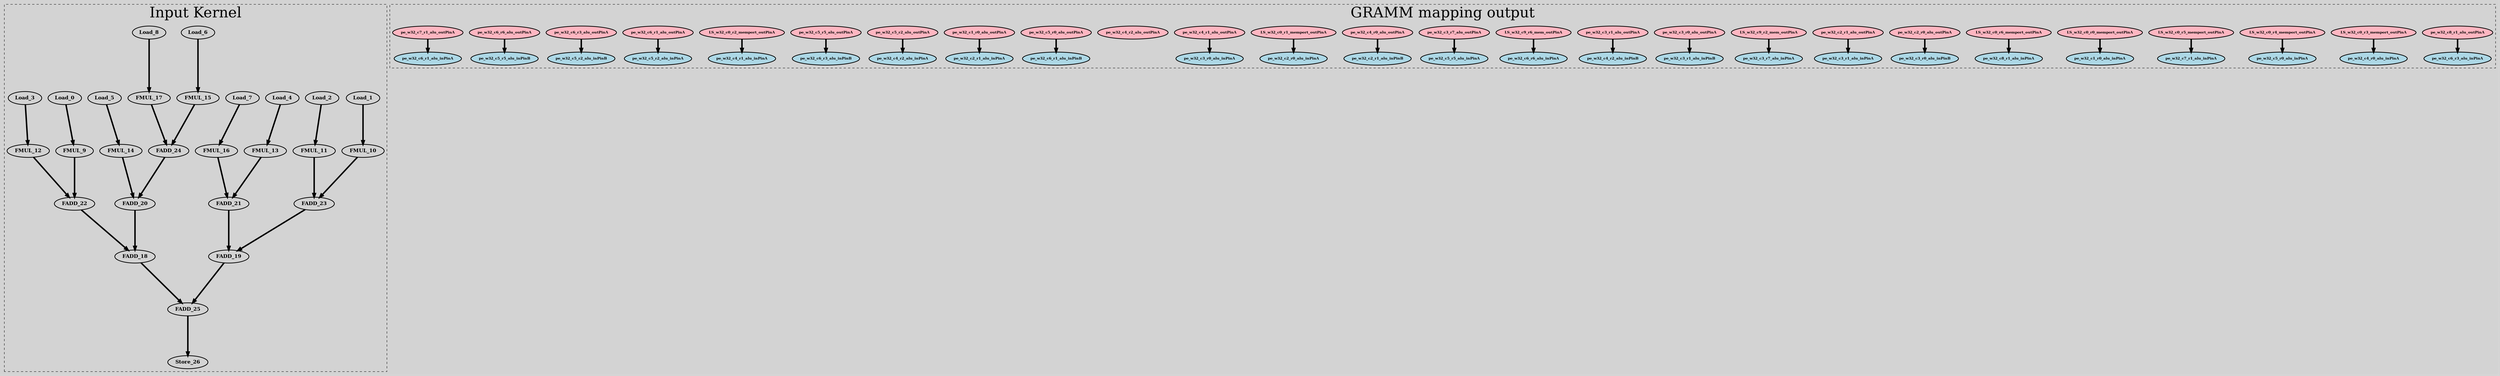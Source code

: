 digraph {
graph [bgcolor=lightgray];
 node [style=filled, fontname="times-bold", penwidth=2];
 edge [penwidth=4]; 
 splines=true; rankdir=TB;
subgraph cluster_1 {
 label = "Input Kernel"; fontsize = 40; style=dashed; 
 edge [minlen=3]
FADD_18;
FADD_19;
FADD_20;
FADD_21;
FADD_22;
FADD_23;
FADD_24;
FADD_25;
FMUL_10;
FMUL_11;
FMUL_12;
FMUL_13;
FMUL_14;
FMUL_15;
FMUL_16;
FMUL_17;
FMUL_9;
Load_0;
Load_1;
Load_2;
Load_3;
Load_4;
Load_5;
Load_6;
Load_7;
Load_8;
Store_26;
  Load_0 -> FMUL_9;
  Load_1 -> FMUL_10;
  Load_2 -> FMUL_11;
  Load_3 -> FMUL_12;
  Load_4 -> FMUL_13;
  Load_5 -> FMUL_14;
  Load_6 -> FMUL_15;
  Load_7 -> FMUL_16;
  Load_8 -> FMUL_17;
  FMUL_9 -> FADD_22;
  FMUL_10 -> FADD_23;
  FMUL_11 -> FADD_23;
  FMUL_12 -> FADD_22;
  FMUL_13 -> FADD_21;
  FMUL_14 -> FADD_20;
  FMUL_15 -> FADD_24;
  FMUL_16 -> FADD_21;
  FMUL_17 -> FADD_24;
  FADD_25 -> Store_26;
  FADD_24 -> FADD_20;
  FADD_23 -> FADD_19;
  FADD_22 -> FADD_18;
  FADD_21 -> FADD_19;
  FADD_20 -> FADD_18;
  FADD_19 -> FADD_25;
  FADD_18 -> FADD_25;
}
subgraph cluster_0 {
 label = "GRAMM mapping output"; fontsize = 40; style=dashed;
pe_w32_c8_r1_alu_inPinA [shape="oval" width=0.1 fontsize=10 fillcolor="#ADD8E6"]
pe_w32_c8_r1_alu_outPinA [shape="oval" width=0.1 fontsize=10 fillcolor="#FFB6C1"]
LS_w32_c0_r3_memport_outPinA [shape="oval" width=0.1 fontsize=10 fillcolor="#FFB6C1"]
LS_w32_c0_r4_memport_outPinA [shape="oval" width=0.1 fontsize=10 fillcolor="#FFB6C1"]
LS_w32_c0_r5_memport_outPinA [shape="oval" width=0.1 fontsize=10 fillcolor="#FFB6C1"]
LS_w32_c0_r0_memport_outPinA [shape="oval" width=0.1 fontsize=10 fillcolor="#FFB6C1"]
LS_w32_c0_r6_memport_outPinA [shape="oval" width=0.1 fontsize=10 fillcolor="#FFB6C1"]
pe_w32_c2_r0_alu_inPinA [shape="oval" width=0.1 fontsize=10 fillcolor="#ADD8E6"]
pe_w32_c2_r0_alu_outPinA [shape="oval" width=0.1 fontsize=10 fillcolor="#FFB6C1"]
pe_w32_c2_r1_alu_inPinA [shape="oval" width=0.1 fontsize=10 fillcolor="#ADD8E6"]
pe_w32_c2_r1_alu_inPinB [shape="oval" width=0.1 fontsize=10 fillcolor="#ADD8E6"]
pe_w32_c2_r1_alu_outPinA [shape="oval" width=0.1 fontsize=10 fillcolor="#FFB6C1"]
LS_w32_c9_r2_mem_outPinA [shape="oval" width=0.1 fontsize=10 fillcolor="#FFB6C1"]
pe_w32_c3_r0_alu_inPinA [shape="oval" width=0.1 fontsize=10 fillcolor="#ADD8E6"]
pe_w32_c3_r0_alu_inPinB [shape="oval" width=0.1 fontsize=10 fillcolor="#ADD8E6"]
pe_w32_c3_r0_alu_outPinA [shape="oval" width=0.1 fontsize=10 fillcolor="#FFB6C1"]
pe_w32_c3_r1_alu_inPinA [shape="oval" width=0.1 fontsize=10 fillcolor="#ADD8E6"]
pe_w32_c3_r1_alu_inPinB [shape="oval" width=0.1 fontsize=10 fillcolor="#ADD8E6"]
pe_w32_c3_r1_alu_outPinA [shape="oval" width=0.1 fontsize=10 fillcolor="#FFB6C1"]
LS_w32_c9_r6_mem_outPinA [shape="oval" width=0.1 fontsize=10 fillcolor="#FFB6C1"]
pe_w32_c3_r7_alu_inPinA [shape="oval" width=0.1 fontsize=10 fillcolor="#ADD8E6"]
pe_w32_c3_r7_alu_outPinA [shape="oval" width=0.1 fontsize=10 fillcolor="#FFB6C1"]
pe_w32_c4_r0_alu_inPinA [shape="oval" width=0.1 fontsize=10 fillcolor="#ADD8E6"]
pe_w32_c4_r0_alu_outPinA [shape="oval" width=0.1 fontsize=10 fillcolor="#FFB6C1"]
LS_w32_c0_r1_memport_outPinA [shape="oval" width=0.1 fontsize=10 fillcolor="#FFB6C1"]
pe_w32_c4_r1_alu_inPinA [shape="oval" width=0.1 fontsize=10 fillcolor="#ADD8E6"]
pe_w32_c4_r1_alu_outPinA [shape="oval" width=0.1 fontsize=10 fillcolor="#FFB6C1"]
pe_w32_c4_r2_alu_inPinA [shape="oval" width=0.1 fontsize=10 fillcolor="#ADD8E6"]
pe_w32_c4_r2_alu_inPinB [shape="oval" width=0.1 fontsize=10 fillcolor="#ADD8E6"]
pe_w32_c4_r2_alu_outPinA [shape="oval" width=0.1 fontsize=10 fillcolor="#FFB6C1"]
pe_w32_c1_r0_alu_inPinA [shape="oval" width=0.1 fontsize=10 fillcolor="#ADD8E6"]
pe_w32_c5_r0_alu_inPinA [shape="oval" width=0.1 fontsize=10 fillcolor="#ADD8E6"]
pe_w32_c5_r0_alu_outPinA [shape="oval" width=0.1 fontsize=10 fillcolor="#FFB6C1"]
pe_w32_c1_r0_alu_outPinA [shape="oval" width=0.1 fontsize=10 fillcolor="#FFB6C1"]
pe_w32_c5_r2_alu_inPinA [shape="oval" width=0.1 fontsize=10 fillcolor="#ADD8E6"]
pe_w32_c5_r2_alu_inPinB [shape="oval" width=0.1 fontsize=10 fillcolor="#ADD8E6"]
pe_w32_c5_r2_alu_outPinA [shape="oval" width=0.1 fontsize=10 fillcolor="#FFB6C1"]
pe_w32_c5_r5_alu_inPinA [shape="oval" width=0.1 fontsize=10 fillcolor="#ADD8E6"]
pe_w32_c5_r5_alu_inPinB [shape="oval" width=0.1 fontsize=10 fillcolor="#ADD8E6"]
pe_w32_c5_r5_alu_outPinA [shape="oval" width=0.1 fontsize=10 fillcolor="#FFB6C1"]
LS_w32_c0_r2_memport_outPinA [shape="oval" width=0.1 fontsize=10 fillcolor="#FFB6C1"]
pe_w32_c6_r1_alu_inPinA [shape="oval" width=0.1 fontsize=10 fillcolor="#ADD8E6"]
pe_w32_c6_r1_alu_inPinB [shape="oval" width=0.1 fontsize=10 fillcolor="#ADD8E6"]
pe_w32_c6_r1_alu_outPinA [shape="oval" width=0.1 fontsize=10 fillcolor="#FFB6C1"]
pe_w32_c6_r3_alu_inPinA [shape="oval" width=0.1 fontsize=10 fillcolor="#ADD8E6"]
pe_w32_c6_r3_alu_inPinB [shape="oval" width=0.1 fontsize=10 fillcolor="#ADD8E6"]
pe_w32_c6_r3_alu_outPinA [shape="oval" width=0.1 fontsize=10 fillcolor="#FFB6C1"]
pe_w32_c6_r6_alu_inPinA [shape="oval" width=0.1 fontsize=10 fillcolor="#ADD8E6"]
pe_w32_c6_r6_alu_outPinA [shape="oval" width=0.1 fontsize=10 fillcolor="#FFB6C1"]
pe_w32_c7_r1_alu_inPinA [shape="oval" width=0.1 fontsize=10 fillcolor="#ADD8E6"]
pe_w32_c7_r1_alu_outPinA [shape="oval" width=0.1 fontsize=10 fillcolor="#FFB6C1"]
pe_w32_c5_r2_alu_outPinA -> pe_w32_c4_r2_alu_inPinA
pe_w32_c3_r1_alu_outPinA -> pe_w32_c4_r2_alu_inPinB
pe_w32_c6_r3_alu_outPinA -> pe_w32_c5_r2_alu_inPinB
pe_w32_c3_r0_alu_outPinA -> pe_w32_c3_r1_alu_inPinB
pe_w32_c6_r1_alu_outPinA -> pe_w32_c5_r2_alu_inPinA
pe_w32_c2_r1_alu_outPinA -> pe_w32_c3_r1_alu_inPinA
pe_w32_c5_r5_alu_outPinA -> pe_w32_c6_r3_alu_inPinB
pe_w32_c1_r0_alu_outPinA -> pe_w32_c2_r1_alu_inPinA
pe_w32_c4_r0_alu_outPinA -> pe_w32_c2_r1_alu_inPinB
pe_w32_c5_r0_alu_outPinA -> pe_w32_c6_r1_alu_inPinB
pe_w32_c4_r1_alu_outPinA -> pe_w32_c3_r0_alu_inPinA
pe_w32_c8_r1_alu_outPinA -> pe_w32_c6_r3_alu_inPinA
pe_w32_c3_r7_alu_outPinA -> pe_w32_c5_r5_alu_inPinA
pe_w32_c2_r0_alu_outPinA -> pe_w32_c3_r0_alu_inPinB
pe_w32_c6_r6_alu_outPinA -> pe_w32_c5_r5_alu_inPinB
pe_w32_c7_r1_alu_outPinA -> pe_w32_c6_r1_alu_inPinA
LS_w32_c0_r5_memport_outPinA -> pe_w32_c7_r1_alu_inPinA
LS_w32_c0_r0_memport_outPinA -> pe_w32_c1_r0_alu_inPinA
LS_w32_c0_r3_memport_outPinA -> pe_w32_c4_r0_alu_inPinA
LS_w32_c0_r4_memport_outPinA -> pe_w32_c5_r0_alu_inPinA
LS_w32_c0_r2_memport_outPinA -> pe_w32_c4_r1_alu_inPinA
LS_w32_c0_r6_memport_outPinA -> pe_w32_c8_r1_alu_inPinA
LS_w32_c9_r2_mem_outPinA -> pe_w32_c3_r7_alu_inPinA
LS_w32_c0_r1_memport_outPinA -> pe_w32_c2_r0_alu_inPinA
LS_w32_c9_r6_mem_outPinA -> pe_w32_c6_r6_alu_inPinA
}
}
